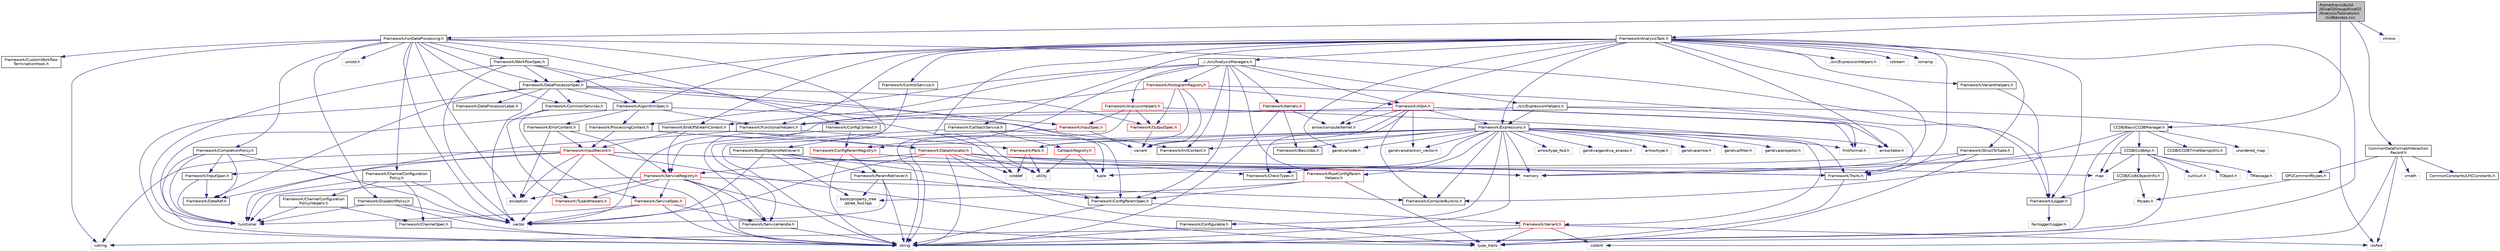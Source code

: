 digraph "/home/travis/build/AliceO2Group/AliceO2/Analysis/Tutorials/src/ccdbaccess.cxx"
{
 // INTERACTIVE_SVG=YES
  bgcolor="transparent";
  edge [fontname="Helvetica",fontsize="10",labelfontname="Helvetica",labelfontsize="10"];
  node [fontname="Helvetica",fontsize="10",shape=record];
  Node0 [label="/home/travis/build\l/AliceO2Group/AliceO2\l/Analysis/Tutorials/src\l/ccdbaccess.cxx",height=0.2,width=0.4,color="black", fillcolor="grey75", style="filled", fontcolor="black"];
  Node0 -> Node1 [color="midnightblue",fontsize="10",style="solid",fontname="Helvetica"];
  Node1 [label="Framework/runDataProcessing.h",height=0.2,width=0.4,color="black",URL="$db/dd0/runDataProcessing_8h.html"];
  Node1 -> Node2 [color="midnightblue",fontsize="10",style="solid",fontname="Helvetica"];
  Node2 [label="Framework/ChannelConfiguration\lPolicy.h",height=0.2,width=0.4,color="black",URL="$dd/d0f/ChannelConfigurationPolicy_8h.html"];
  Node2 -> Node3 [color="midnightblue",fontsize="10",style="solid",fontname="Helvetica"];
  Node3 [label="Framework/ChannelConfiguration\lPolicyHelpers.h",height=0.2,width=0.4,color="black",URL="$d6/d05/ChannelConfigurationPolicyHelpers_8h.html"];
  Node3 -> Node4 [color="midnightblue",fontsize="10",style="solid",fontname="Helvetica"];
  Node4 [label="Framework/ChannelSpec.h",height=0.2,width=0.4,color="black",URL="$d6/d72/ChannelSpec_8h.html"];
  Node4 -> Node5 [color="midnightblue",fontsize="10",style="solid",fontname="Helvetica"];
  Node5 [label="string",height=0.2,width=0.4,color="grey75"];
  Node3 -> Node6 [color="midnightblue",fontsize="10",style="solid",fontname="Helvetica"];
  Node6 [label="functional",height=0.2,width=0.4,color="grey75"];
  Node2 -> Node4 [color="midnightblue",fontsize="10",style="solid",fontname="Helvetica"];
  Node2 -> Node7 [color="midnightblue",fontsize="10",style="solid",fontname="Helvetica"];
  Node7 [label="vector",height=0.2,width=0.4,color="grey75"];
  Node2 -> Node6 [color="midnightblue",fontsize="10",style="solid",fontname="Helvetica"];
  Node1 -> Node8 [color="midnightblue",fontsize="10",style="solid",fontname="Helvetica"];
  Node8 [label="Framework/CompletionPolicy.h",height=0.2,width=0.4,color="black",URL="$df/dd6/CompletionPolicy_8h.html"];
  Node8 -> Node9 [color="midnightblue",fontsize="10",style="solid",fontname="Helvetica"];
  Node9 [label="Framework/DataRef.h",height=0.2,width=0.4,color="black",URL="$d5/dfb/DataRef_8h.html"];
  Node8 -> Node10 [color="midnightblue",fontsize="10",style="solid",fontname="Helvetica"];
  Node10 [label="Framework/InputSpan.h",height=0.2,width=0.4,color="black",URL="$da/d0f/InputSpan_8h.html"];
  Node10 -> Node9 [color="midnightblue",fontsize="10",style="solid",fontname="Helvetica"];
  Node10 -> Node6 [color="midnightblue",fontsize="10",style="solid",fontname="Helvetica"];
  Node8 -> Node6 [color="midnightblue",fontsize="10",style="solid",fontname="Helvetica"];
  Node8 -> Node5 [color="midnightblue",fontsize="10",style="solid",fontname="Helvetica"];
  Node8 -> Node7 [color="midnightblue",fontsize="10",style="solid",fontname="Helvetica"];
  Node1 -> Node11 [color="midnightblue",fontsize="10",style="solid",fontname="Helvetica"];
  Node11 [label="Framework/DispatchPolicy.h",height=0.2,width=0.4,color="black",URL="$da/de6/DispatchPolicy_8h.html"];
  Node11 -> Node6 [color="midnightblue",fontsize="10",style="solid",fontname="Helvetica"];
  Node11 -> Node5 [color="midnightblue",fontsize="10",style="solid",fontname="Helvetica"];
  Node11 -> Node7 [color="midnightblue",fontsize="10",style="solid",fontname="Helvetica"];
  Node1 -> Node12 [color="midnightblue",fontsize="10",style="solid",fontname="Helvetica"];
  Node12 [label="Framework/DataProcessorSpec.h",height=0.2,width=0.4,color="black",URL="$d0/df4/DataProcessorSpec_8h.html"];
  Node12 -> Node13 [color="midnightblue",fontsize="10",style="solid",fontname="Helvetica"];
  Node13 [label="Framework/AlgorithmSpec.h",height=0.2,width=0.4,color="black",URL="$d0/d14/AlgorithmSpec_8h.html"];
  Node13 -> Node14 [color="midnightblue",fontsize="10",style="solid",fontname="Helvetica"];
  Node14 [label="Framework/ProcessingContext.h",height=0.2,width=0.4,color="black",URL="$de/d6a/ProcessingContext_8h.html"];
  Node14 -> Node15 [color="midnightblue",fontsize="10",style="solid",fontname="Helvetica"];
  Node15 [label="Framework/InputRecord.h",height=0.2,width=0.4,color="red",URL="$d6/d5c/InputRecord_8h.html"];
  Node15 -> Node9 [color="midnightblue",fontsize="10",style="solid",fontname="Helvetica"];
  Node15 -> Node10 [color="midnightblue",fontsize="10",style="solid",fontname="Helvetica"];
  Node15 -> Node33 [color="midnightblue",fontsize="10",style="solid",fontname="Helvetica"];
  Node33 [label="Framework/Traits.h",height=0.2,width=0.4,color="black",URL="$db/d31/Traits_8h.html"];
  Node33 -> Node32 [color="midnightblue",fontsize="10",style="solid",fontname="Helvetica"];
  Node32 [label="type_traits",height=0.2,width=0.4,color="grey75"];
  Node15 -> Node5 [color="midnightblue",fontsize="10",style="solid",fontname="Helvetica"];
  Node15 -> Node7 [color="midnightblue",fontsize="10",style="solid",fontname="Helvetica"];
  Node15 -> Node56 [color="midnightblue",fontsize="10",style="solid",fontname="Helvetica"];
  Node56 [label="cstring",height=0.2,width=0.4,color="grey75"];
  Node15 -> Node93 [color="midnightblue",fontsize="10",style="solid",fontname="Helvetica"];
  Node93 [label="exception",height=0.2,width=0.4,color="grey75"];
  Node15 -> Node26 [color="midnightblue",fontsize="10",style="solid",fontname="Helvetica"];
  Node26 [label="memory",height=0.2,width=0.4,color="grey75"];
  Node15 -> Node32 [color="midnightblue",fontsize="10",style="solid",fontname="Helvetica"];
  Node14 -> Node94 [color="midnightblue",fontsize="10",style="solid",fontname="Helvetica"];
  Node94 [label="Framework/DataAllocator.h",height=0.2,width=0.4,color="red",URL="$d1/d28/DataAllocator_8h.html"];
  Node94 -> Node33 [color="midnightblue",fontsize="10",style="solid",fontname="Helvetica"];
  Node94 -> Node85 [color="midnightblue",fontsize="10",style="solid",fontname="Helvetica"];
  Node85 [label="Framework/CheckTypes.h",height=0.2,width=0.4,color="black",URL="$d1/d00/CheckTypes_8h.html"];
  Node94 -> Node106 [color="midnightblue",fontsize="10",style="solid",fontname="Helvetica"];
  Node106 [label="Framework/ServiceRegistry.h",height=0.2,width=0.4,color="red",URL="$d8/d17/ServiceRegistry_8h.html"];
  Node106 -> Node107 [color="midnightblue",fontsize="10",style="solid",fontname="Helvetica"];
  Node107 [label="Framework/ServiceHandle.h",height=0.2,width=0.4,color="black",URL="$d3/d28/ServiceHandle_8h.html"];
  Node107 -> Node5 [color="midnightblue",fontsize="10",style="solid",fontname="Helvetica"];
  Node106 -> Node108 [color="midnightblue",fontsize="10",style="solid",fontname="Helvetica"];
  Node108 [label="Framework/ServiceSpec.h",height=0.2,width=0.4,color="red",URL="$d4/d61/ServiceSpec_8h.html"];
  Node108 -> Node107 [color="midnightblue",fontsize="10",style="solid",fontname="Helvetica"];
  Node108 -> Node6 [color="midnightblue",fontsize="10",style="solid",fontname="Helvetica"];
  Node108 -> Node5 [color="midnightblue",fontsize="10",style="solid",fontname="Helvetica"];
  Node108 -> Node7 [color="midnightblue",fontsize="10",style="solid",fontname="Helvetica"];
  Node106 -> Node116 [color="midnightblue",fontsize="10",style="solid",fontname="Helvetica"];
  Node116 [label="Framework/CompilerBuiltins.h",height=0.2,width=0.4,color="black",URL="$d9/de8/CompilerBuiltins_8h.html"];
  Node106 -> Node111 [color="midnightblue",fontsize="10",style="solid",fontname="Helvetica"];
  Node111 [label="Framework/TypeIdHelpers.h",height=0.2,width=0.4,color="red",URL="$d2/d9a/TypeIdHelpers_8h.html"];
  Node106 -> Node93 [color="midnightblue",fontsize="10",style="solid",fontname="Helvetica"];
  Node106 -> Node6 [color="midnightblue",fontsize="10",style="solid",fontname="Helvetica"];
  Node106 -> Node5 [color="midnightblue",fontsize="10",style="solid",fontname="Helvetica"];
  Node106 -> Node32 [color="midnightblue",fontsize="10",style="solid",fontname="Helvetica"];
  Node94 -> Node7 [color="midnightblue",fontsize="10",style="solid",fontname="Helvetica"];
  Node94 -> Node41 [color="midnightblue",fontsize="10",style="solid",fontname="Helvetica"];
  Node41 [label="map",height=0.2,width=0.4,color="grey75"];
  Node94 -> Node5 [color="midnightblue",fontsize="10",style="solid",fontname="Helvetica"];
  Node94 -> Node38 [color="midnightblue",fontsize="10",style="solid",fontname="Helvetica"];
  Node38 [label="utility",height=0.2,width=0.4,color="grey75"];
  Node94 -> Node32 [color="midnightblue",fontsize="10",style="solid",fontname="Helvetica"];
  Node94 -> Node90 [color="midnightblue",fontsize="10",style="solid",fontname="Helvetica"];
  Node90 [label="cstddef",height=0.2,width=0.4,color="grey75"];
  Node13 -> Node118 [color="midnightblue",fontsize="10",style="solid",fontname="Helvetica"];
  Node118 [label="Framework/ErrorContext.h",height=0.2,width=0.4,color="black",URL="$d7/dad/ErrorContext_8h.html"];
  Node118 -> Node15 [color="midnightblue",fontsize="10",style="solid",fontname="Helvetica"];
  Node118 -> Node106 [color="midnightblue",fontsize="10",style="solid",fontname="Helvetica"];
  Node118 -> Node93 [color="midnightblue",fontsize="10",style="solid",fontname="Helvetica"];
  Node13 -> Node119 [color="midnightblue",fontsize="10",style="solid",fontname="Helvetica"];
  Node119 [label="Framework/InitContext.h",height=0.2,width=0.4,color="black",URL="$d4/d2b/InitContext_8h.html"];
  Node13 -> Node120 [color="midnightblue",fontsize="10",style="solid",fontname="Helvetica"];
  Node120 [label="Framework/FunctionalHelpers.h",height=0.2,width=0.4,color="black",URL="$de/d9b/FunctionalHelpers_8h.html"];
  Node120 -> Node121 [color="midnightblue",fontsize="10",style="solid",fontname="Helvetica"];
  Node121 [label="Framework/Pack.h",height=0.2,width=0.4,color="red",URL="$dd/dce/Pack_8h.html"];
  Node121 -> Node90 [color="midnightblue",fontsize="10",style="solid",fontname="Helvetica"];
  Node121 -> Node38 [color="midnightblue",fontsize="10",style="solid",fontname="Helvetica"];
  Node120 -> Node6 [color="midnightblue",fontsize="10",style="solid",fontname="Helvetica"];
  Node13 -> Node6 [color="midnightblue",fontsize="10",style="solid",fontname="Helvetica"];
  Node12 -> Node122 [color="midnightblue",fontsize="10",style="solid",fontname="Helvetica"];
  Node122 [label="Framework/ConfigParamSpec.h",height=0.2,width=0.4,color="black",URL="$d0/d1c/ConfigParamSpec_8h.html"];
  Node122 -> Node123 [color="midnightblue",fontsize="10",style="solid",fontname="Helvetica"];
  Node123 [label="Framework/Variant.h",height=0.2,width=0.4,color="red",URL="$de/d56/Variant_8h.html"];
  Node123 -> Node32 [color="midnightblue",fontsize="10",style="solid",fontname="Helvetica"];
  Node123 -> Node56 [color="midnightblue",fontsize="10",style="solid",fontname="Helvetica"];
  Node123 -> Node54 [color="midnightblue",fontsize="10",style="solid",fontname="Helvetica"];
  Node54 [label="cstdint",height=0.2,width=0.4,color="grey75"];
  Node123 -> Node80 [color="midnightblue",fontsize="10",style="solid",fontname="Helvetica"];
  Node80 [label="iosfwd",height=0.2,width=0.4,color="grey75"];
  Node123 -> Node5 [color="midnightblue",fontsize="10",style="solid",fontname="Helvetica"];
  Node122 -> Node5 [color="midnightblue",fontsize="10",style="solid",fontname="Helvetica"];
  Node12 -> Node126 [color="midnightblue",fontsize="10",style="solid",fontname="Helvetica"];
  Node126 [label="Framework/DataProcessorLabel.h",height=0.2,width=0.4,color="black",URL="$d1/df2/DataProcessorLabel_8h.html"];
  Node12 -> Node9 [color="midnightblue",fontsize="10",style="solid",fontname="Helvetica"];
  Node12 -> Node64 [color="midnightblue",fontsize="10",style="solid",fontname="Helvetica"];
  Node64 [label="Framework/InputSpec.h",height=0.2,width=0.4,color="red",URL="$d5/d3f/InputSpec_8h.html"];
  Node64 -> Node5 [color="midnightblue",fontsize="10",style="solid",fontname="Helvetica"];
  Node64 -> Node63 [color="midnightblue",fontsize="10",style="solid",fontname="Helvetica"];
  Node63 [label="variant",height=0.2,width=0.4,color="grey75"];
  Node12 -> Node52 [color="midnightblue",fontsize="10",style="solid",fontname="Helvetica"];
  Node52 [label="Framework/OutputSpec.h",height=0.2,width=0.4,color="red",URL="$db/d2d/OutputSpec_8h.html"];
  Node52 -> Node63 [color="midnightblue",fontsize="10",style="solid",fontname="Helvetica"];
  Node12 -> Node127 [color="midnightblue",fontsize="10",style="solid",fontname="Helvetica"];
  Node127 [label="Framework/CommonServices.h",height=0.2,width=0.4,color="black",URL="$d8/d02/CommonServices_8h.html"];
  Node127 -> Node108 [color="midnightblue",fontsize="10",style="solid",fontname="Helvetica"];
  Node127 -> Node111 [color="midnightblue",fontsize="10",style="solid",fontname="Helvetica"];
  Node12 -> Node5 [color="midnightblue",fontsize="10",style="solid",fontname="Helvetica"];
  Node12 -> Node7 [color="midnightblue",fontsize="10",style="solid",fontname="Helvetica"];
  Node1 -> Node128 [color="midnightblue",fontsize="10",style="solid",fontname="Helvetica"];
  Node128 [label="Framework/WorkflowSpec.h",height=0.2,width=0.4,color="black",URL="$df/da1/WorkflowSpec_8h.html"];
  Node128 -> Node12 [color="midnightblue",fontsize="10",style="solid",fontname="Helvetica"];
  Node128 -> Node13 [color="midnightblue",fontsize="10",style="solid",fontname="Helvetica"];
  Node128 -> Node7 [color="midnightblue",fontsize="10",style="solid",fontname="Helvetica"];
  Node128 -> Node6 [color="midnightblue",fontsize="10",style="solid",fontname="Helvetica"];
  Node128 -> Node90 [color="midnightblue",fontsize="10",style="solid",fontname="Helvetica"];
  Node1 -> Node129 [color="midnightblue",fontsize="10",style="solid",fontname="Helvetica"];
  Node129 [label="Framework/ConfigContext.h",height=0.2,width=0.4,color="black",URL="$d7/d2e/ConfigContext_8h.html"];
  Node129 -> Node130 [color="midnightblue",fontsize="10",style="solid",fontname="Helvetica"];
  Node130 [label="Framework/ConfigParamRegistry.h",height=0.2,width=0.4,color="red",URL="$de/dc6/ConfigParamRegistry_8h.html"];
  Node130 -> Node131 [color="midnightblue",fontsize="10",style="solid",fontname="Helvetica"];
  Node131 [label="Framework/ParamRetriever.h",height=0.2,width=0.4,color="black",URL="$df/d72/ParamRetriever_8h.html"];
  Node131 -> Node122 [color="midnightblue",fontsize="10",style="solid",fontname="Helvetica"];
  Node131 -> Node132 [color="midnightblue",fontsize="10",style="solid",fontname="Helvetica"];
  Node132 [label="boost/property_tree\l/ptree_fwd.hpp",height=0.2,width=0.4,color="grey75"];
  Node131 -> Node5 [color="midnightblue",fontsize="10",style="solid",fontname="Helvetica"];
  Node131 -> Node7 [color="midnightblue",fontsize="10",style="solid",fontname="Helvetica"];
  Node130 -> Node26 [color="midnightblue",fontsize="10",style="solid",fontname="Helvetica"];
  Node130 -> Node5 [color="midnightblue",fontsize="10",style="solid",fontname="Helvetica"];
  Node129 -> Node106 [color="midnightblue",fontsize="10",style="solid",fontname="Helvetica"];
  Node1 -> Node135 [color="midnightblue",fontsize="10",style="solid",fontname="Helvetica"];
  Node135 [label="Framework/BoostOptionsRetriever.h",height=0.2,width=0.4,color="black",URL="$d3/d7e/BoostOptionsRetriever_8h.html"];
  Node135 -> Node122 [color="midnightblue",fontsize="10",style="solid",fontname="Helvetica"];
  Node135 -> Node131 [color="midnightblue",fontsize="10",style="solid",fontname="Helvetica"];
  Node135 -> Node132 [color="midnightblue",fontsize="10",style="solid",fontname="Helvetica"];
  Node135 -> Node26 [color="midnightblue",fontsize="10",style="solid",fontname="Helvetica"];
  Node135 -> Node7 [color="midnightblue",fontsize="10",style="solid",fontname="Helvetica"];
  Node1 -> Node136 [color="midnightblue",fontsize="10",style="solid",fontname="Helvetica"];
  Node136 [label="Framework/CustomWorkflow\lTerminationHook.h",height=0.2,width=0.4,color="black",URL="$da/def/CustomWorkflowTerminationHook_8h.html"];
  Node1 -> Node127 [color="midnightblue",fontsize="10",style="solid",fontname="Helvetica"];
  Node1 -> Node137 [color="midnightblue",fontsize="10",style="solid",fontname="Helvetica"];
  Node137 [label="Framework/Logger.h",height=0.2,width=0.4,color="black",URL="$dd/da4/Logger_8h.html"];
  Node137 -> Node138 [color="midnightblue",fontsize="10",style="solid",fontname="Helvetica"];
  Node138 [label="fairlogger/Logger.h",height=0.2,width=0.4,color="grey75"];
  Node1 -> Node139 [color="midnightblue",fontsize="10",style="solid",fontname="Helvetica"];
  Node139 [label="unistd.h",height=0.2,width=0.4,color="grey75"];
  Node1 -> Node7 [color="midnightblue",fontsize="10",style="solid",fontname="Helvetica"];
  Node1 -> Node56 [color="midnightblue",fontsize="10",style="solid",fontname="Helvetica"];
  Node1 -> Node93 [color="midnightblue",fontsize="10",style="solid",fontname="Helvetica"];
  Node0 -> Node140 [color="midnightblue",fontsize="10",style="solid",fontname="Helvetica"];
  Node140 [label="Framework/AnalysisTask.h",height=0.2,width=0.4,color="black",URL="$d6/d57/AnalysisTask_8h.html"];
  Node140 -> Node141 [color="midnightblue",fontsize="10",style="solid",fontname="Helvetica"];
  Node141 [label="../../src/AnalysisManagers.h",height=0.2,width=0.4,color="black",URL="$df/db8/AnalysisManagers_8h.html"];
  Node141 -> Node142 [color="midnightblue",fontsize="10",style="solid",fontname="Helvetica"];
  Node142 [label="Framework/AnalysisHelpers.h",height=0.2,width=0.4,color="red",URL="$db/d34/AnalysisHelpers_8h.html"];
  Node142 -> Node33 [color="midnightblue",fontsize="10",style="solid",fontname="Helvetica"];
  Node142 -> Node52 [color="midnightblue",fontsize="10",style="solid",fontname="Helvetica"];
  Node142 -> Node64 [color="midnightblue",fontsize="10",style="solid",fontname="Helvetica"];
  Node142 -> Node5 [color="midnightblue",fontsize="10",style="solid",fontname="Helvetica"];
  Node141 -> Node180 [color="midnightblue",fontsize="10",style="solid",fontname="Helvetica"];
  Node180 [label="Framework/Kernels.h",height=0.2,width=0.4,color="red",URL="$d0/d92/Kernels_8h.html"];
  Node180 -> Node146 [color="midnightblue",fontsize="10",style="solid",fontname="Helvetica"];
  Node146 [label="Framework/BasicOps.h",height=0.2,width=0.4,color="black",URL="$dd/dc2/BasicOps_8h.html"];
  Node180 -> Node162 [color="midnightblue",fontsize="10",style="solid",fontname="Helvetica"];
  Node162 [label="arrow/compute/kernel.h",height=0.2,width=0.4,color="grey75"];
  Node180 -> Node5 [color="midnightblue",fontsize="10",style="solid",fontname="Helvetica"];
  Node141 -> Node144 [color="midnightblue",fontsize="10",style="solid",fontname="Helvetica"];
  Node144 [label="Framework/ASoA.h",height=0.2,width=0.4,color="red",URL="$de/d33/ASoA_8h.html"];
  Node144 -> Node121 [color="midnightblue",fontsize="10",style="solid",fontname="Helvetica"];
  Node144 -> Node85 [color="midnightblue",fontsize="10",style="solid",fontname="Helvetica"];
  Node144 -> Node120 [color="midnightblue",fontsize="10",style="solid",fontname="Helvetica"];
  Node144 -> Node116 [color="midnightblue",fontsize="10",style="solid",fontname="Helvetica"];
  Node144 -> Node33 [color="midnightblue",fontsize="10",style="solid",fontname="Helvetica"];
  Node144 -> Node145 [color="midnightblue",fontsize="10",style="solid",fontname="Helvetica"];
  Node145 [label="Framework/Expressions.h",height=0.2,width=0.4,color="black",URL="$d0/d91/Expressions_8h.html"];
  Node145 -> Node146 [color="midnightblue",fontsize="10",style="solid",fontname="Helvetica"];
  Node145 -> Node116 [color="midnightblue",fontsize="10",style="solid",fontname="Helvetica"];
  Node145 -> Node121 [color="midnightblue",fontsize="10",style="solid",fontname="Helvetica"];
  Node145 -> Node85 [color="midnightblue",fontsize="10",style="solid",fontname="Helvetica"];
  Node145 -> Node147 [color="midnightblue",fontsize="10",style="solid",fontname="Helvetica"];
  Node147 [label="Framework/Configurable.h",height=0.2,width=0.4,color="black",URL="$d9/dff/Configurable_8h.html"];
  Node147 -> Node5 [color="midnightblue",fontsize="10",style="solid",fontname="Helvetica"];
  Node145 -> Node123 [color="midnightblue",fontsize="10",style="solid",fontname="Helvetica"];
  Node145 -> Node119 [color="midnightblue",fontsize="10",style="solid",fontname="Helvetica"];
  Node145 -> Node130 [color="midnightblue",fontsize="10",style="solid",fontname="Helvetica"];
  Node145 -> Node148 [color="midnightblue",fontsize="10",style="solid",fontname="Helvetica"];
  Node148 [label="Framework/RootConfigParam\lHelpers.h",height=0.2,width=0.4,color="red",URL="$da/d88/RootConfigParamHelpers_8h.html"];
  Node148 -> Node122 [color="midnightblue",fontsize="10",style="solid",fontname="Helvetica"];
  Node148 -> Node132 [color="midnightblue",fontsize="10",style="solid",fontname="Helvetica"];
  Node148 -> Node32 [color="midnightblue",fontsize="10",style="solid",fontname="Helvetica"];
  Node145 -> Node149 [color="midnightblue",fontsize="10",style="solid",fontname="Helvetica"];
  Node149 [label="arrow/type_fwd.h",height=0.2,width=0.4,color="grey75"];
  Node145 -> Node150 [color="midnightblue",fontsize="10",style="solid",fontname="Helvetica"];
  Node150 [label="gandiva/gandiva_aliases.h",height=0.2,width=0.4,color="grey75"];
  Node145 -> Node151 [color="midnightblue",fontsize="10",style="solid",fontname="Helvetica"];
  Node151 [label="arrow/type.h",height=0.2,width=0.4,color="grey75"];
  Node145 -> Node152 [color="midnightblue",fontsize="10",style="solid",fontname="Helvetica"];
  Node152 [label="gandiva/arrow.h",height=0.2,width=0.4,color="grey75"];
  Node145 -> Node153 [color="midnightblue",fontsize="10",style="solid",fontname="Helvetica"];
  Node153 [label="arrow/table.h",height=0.2,width=0.4,color="grey75"];
  Node145 -> Node154 [color="midnightblue",fontsize="10",style="solid",fontname="Helvetica"];
  Node154 [label="gandiva/selection_vector.h",height=0.2,width=0.4,color="grey75"];
  Node145 -> Node155 [color="midnightblue",fontsize="10",style="solid",fontname="Helvetica"];
  Node155 [label="gandiva/node.h",height=0.2,width=0.4,color="grey75"];
  Node145 -> Node156 [color="midnightblue",fontsize="10",style="solid",fontname="Helvetica"];
  Node156 [label="gandiva/filter.h",height=0.2,width=0.4,color="grey75"];
  Node145 -> Node157 [color="midnightblue",fontsize="10",style="solid",fontname="Helvetica"];
  Node157 [label="gandiva/projector.h",height=0.2,width=0.4,color="grey75"];
  Node145 -> Node158 [color="midnightblue",fontsize="10",style="solid",fontname="Helvetica"];
  Node158 [label="fmt/format.h",height=0.2,width=0.4,color="grey75"];
  Node145 -> Node63 [color="midnightblue",fontsize="10",style="solid",fontname="Helvetica"];
  Node145 -> Node5 [color="midnightblue",fontsize="10",style="solid",fontname="Helvetica"];
  Node145 -> Node26 [color="midnightblue",fontsize="10",style="solid",fontname="Helvetica"];
  Node144 -> Node153 [color="midnightblue",fontsize="10",style="solid",fontname="Helvetica"];
  Node144 -> Node162 [color="midnightblue",fontsize="10",style="solid",fontname="Helvetica"];
  Node144 -> Node154 [color="midnightblue",fontsize="10",style="solid",fontname="Helvetica"];
  Node144 -> Node158 [color="midnightblue",fontsize="10",style="solid",fontname="Helvetica"];
  Node141 -> Node14 [color="midnightblue",fontsize="10",style="solid",fontname="Helvetica"];
  Node141 -> Node183 [color="midnightblue",fontsize="10",style="solid",fontname="Helvetica"];
  Node183 [label="Framework/EndOfStreamContext.h",height=0.2,width=0.4,color="black",URL="$d0/d77/EndOfStreamContext_8h.html"];
  Node183 -> Node15 [color="midnightblue",fontsize="10",style="solid",fontname="Helvetica"];
  Node183 -> Node106 [color="midnightblue",fontsize="10",style="solid",fontname="Helvetica"];
  Node183 -> Node94 [color="midnightblue",fontsize="10",style="solid",fontname="Helvetica"];
  Node141 -> Node184 [color="midnightblue",fontsize="10",style="solid",fontname="Helvetica"];
  Node184 [label="Framework/HistogramRegistry.h",height=0.2,width=0.4,color="red",URL="$da/dd6/HistogramRegistry_8h.html"];
  Node184 -> Node144 [color="midnightblue",fontsize="10",style="solid",fontname="Helvetica"];
  Node184 -> Node120 [color="midnightblue",fontsize="10",style="solid",fontname="Helvetica"];
  Node184 -> Node137 [color="midnightblue",fontsize="10",style="solid",fontname="Helvetica"];
  Node184 -> Node52 [color="midnightblue",fontsize="10",style="solid",fontname="Helvetica"];
  Node184 -> Node5 [color="midnightblue",fontsize="10",style="solid",fontname="Helvetica"];
  Node184 -> Node63 [color="midnightblue",fontsize="10",style="solid",fontname="Helvetica"];
  Node141 -> Node122 [color="midnightblue",fontsize="10",style="solid",fontname="Helvetica"];
  Node141 -> Node130 [color="midnightblue",fontsize="10",style="solid",fontname="Helvetica"];
  Node141 -> Node119 [color="midnightblue",fontsize="10",style="solid",fontname="Helvetica"];
  Node141 -> Node148 [color="midnightblue",fontsize="10",style="solid",fontname="Helvetica"];
  Node141 -> Node191 [color="midnightblue",fontsize="10",style="solid",fontname="Helvetica"];
  Node191 [label="../src/ExpressionHelpers.h",height=0.2,width=0.4,color="black",URL="$d1/d83/ExpressionHelpers_8h.html"];
  Node191 -> Node145 [color="midnightblue",fontsize="10",style="solid",fontname="Helvetica"];
  Node191 -> Node7 [color="midnightblue",fontsize="10",style="solid",fontname="Helvetica"];
  Node191 -> Node80 [color="midnightblue",fontsize="10",style="solid",fontname="Helvetica"];
  Node191 -> Node158 [color="midnightblue",fontsize="10",style="solid",fontname="Helvetica"];
  Node140 -> Node13 [color="midnightblue",fontsize="10",style="solid",fontname="Helvetica"];
  Node140 -> Node192 [color="midnightblue",fontsize="10",style="solid",fontname="Helvetica"];
  Node192 [label="Framework/CallbackService.h",height=0.2,width=0.4,color="black",URL="$d9/d7f/CallbackService_8h.html"];
  Node192 -> Node193 [color="midnightblue",fontsize="10",style="solid",fontname="Helvetica"];
  Node193 [label="CallbackRegistry.h",height=0.2,width=0.4,color="red",URL="$d7/d3e/CallbackRegistry_8h.html",tooltip="A generic registry for callbacks. "];
  Node193 -> Node164 [color="midnightblue",fontsize="10",style="solid",fontname="Helvetica"];
  Node164 [label="tuple",height=0.2,width=0.4,color="grey75"];
  Node193 -> Node38 [color="midnightblue",fontsize="10",style="solid",fontname="Helvetica"];
  Node192 -> Node107 [color="midnightblue",fontsize="10",style="solid",fontname="Helvetica"];
  Node192 -> Node164 [color="midnightblue",fontsize="10",style="solid",fontname="Helvetica"];
  Node140 -> Node194 [color="midnightblue",fontsize="10",style="solid",fontname="Helvetica"];
  Node194 [label="Framework/ControlService.h",height=0.2,width=0.4,color="black",URL="$d2/d43/ControlService_8h.html"];
  Node194 -> Node107 [color="midnightblue",fontsize="10",style="solid",fontname="Helvetica"];
  Node140 -> Node12 [color="midnightblue",fontsize="10",style="solid",fontname="Helvetica"];
  Node140 -> Node145 [color="midnightblue",fontsize="10",style="solid",fontname="Helvetica"];
  Node140 -> Node195 [color="midnightblue",fontsize="10",style="solid",fontname="Helvetica"];
  Node195 [label="../src/ExpressionHelpers.h",height=0.2,width=0.4,color="grey75"];
  Node140 -> Node183 [color="midnightblue",fontsize="10",style="solid",fontname="Helvetica"];
  Node140 -> Node137 [color="midnightblue",fontsize="10",style="solid",fontname="Helvetica"];
  Node140 -> Node163 [color="midnightblue",fontsize="10",style="solid",fontname="Helvetica"];
  Node163 [label="Framework/StructToTuple.h",height=0.2,width=0.4,color="black",URL="$db/d4f/StructToTuple_8h.html"];
  Node163 -> Node33 [color="midnightblue",fontsize="10",style="solid",fontname="Helvetica"];
  Node163 -> Node164 [color="midnightblue",fontsize="10",style="solid",fontname="Helvetica"];
  Node163 -> Node32 [color="midnightblue",fontsize="10",style="solid",fontname="Helvetica"];
  Node140 -> Node120 [color="midnightblue",fontsize="10",style="solid",fontname="Helvetica"];
  Node140 -> Node33 [color="midnightblue",fontsize="10",style="solid",fontname="Helvetica"];
  Node140 -> Node165 [color="midnightblue",fontsize="10",style="solid",fontname="Helvetica"];
  Node165 [label="Framework/VariantHelpers.h",height=0.2,width=0.4,color="black",URL="$d7/dbe/VariantHelpers_8h.html"];
  Node165 -> Node116 [color="midnightblue",fontsize="10",style="solid",fontname="Helvetica"];
  Node140 -> Node162 [color="midnightblue",fontsize="10",style="solid",fontname="Helvetica"];
  Node140 -> Node153 [color="midnightblue",fontsize="10",style="solid",fontname="Helvetica"];
  Node140 -> Node155 [color="midnightblue",fontsize="10",style="solid",fontname="Helvetica"];
  Node140 -> Node32 [color="midnightblue",fontsize="10",style="solid",fontname="Helvetica"];
  Node140 -> Node38 [color="midnightblue",fontsize="10",style="solid",fontname="Helvetica"];
  Node140 -> Node26 [color="midnightblue",fontsize="10",style="solid",fontname="Helvetica"];
  Node140 -> Node86 [color="midnightblue",fontsize="10",style="solid",fontname="Helvetica"];
  Node86 [label="sstream",height=0.2,width=0.4,color="grey75"];
  Node140 -> Node196 [color="midnightblue",fontsize="10",style="solid",fontname="Helvetica"];
  Node196 [label="iomanip",height=0.2,width=0.4,color="grey75"];
  Node0 -> Node197 [color="midnightblue",fontsize="10",style="solid",fontname="Helvetica"];
  Node197 [label="CCDB/BasicCCDBManager.h",height=0.2,width=0.4,color="black",URL="$d5/df3/BasicCCDBManager_8h.html"];
  Node197 -> Node198 [color="midnightblue",fontsize="10",style="solid",fontname="Helvetica"];
  Node198 [label="CCDB/CcdbApi.h",height=0.2,width=0.4,color="black",URL="$dd/d3e/CcdbApi_8h.html"];
  Node198 -> Node5 [color="midnightblue",fontsize="10",style="solid",fontname="Helvetica"];
  Node198 -> Node26 [color="midnightblue",fontsize="10",style="solid",fontname="Helvetica"];
  Node198 -> Node41 [color="midnightblue",fontsize="10",style="solid",fontname="Helvetica"];
  Node198 -> Node199 [color="midnightblue",fontsize="10",style="solid",fontname="Helvetica"];
  Node199 [label="curl/curl.h",height=0.2,width=0.4,color="grey75"];
  Node198 -> Node200 [color="midnightblue",fontsize="10",style="solid",fontname="Helvetica"];
  Node200 [label="TObject.h",height=0.2,width=0.4,color="grey75"];
  Node198 -> Node21 [color="midnightblue",fontsize="10",style="solid",fontname="Helvetica"];
  Node21 [label="TMessage.h",height=0.2,width=0.4,color="grey75"];
  Node198 -> Node201 [color="midnightblue",fontsize="10",style="solid",fontname="Helvetica"];
  Node201 [label="CCDB/CcdbObjectInfo.h",height=0.2,width=0.4,color="black",URL="$d4/dab/CcdbObjectInfo_8h.html"];
  Node201 -> Node202 [color="midnightblue",fontsize="10",style="solid",fontname="Helvetica"];
  Node202 [label="Rtypes.h",height=0.2,width=0.4,color="grey75"];
  Node201 -> Node137 [color="midnightblue",fontsize="10",style="solid",fontname="Helvetica"];
  Node197 -> Node203 [color="midnightblue",fontsize="10",style="solid",fontname="Helvetica"];
  Node203 [label="CCDB/CCDBTimeStampUtils.h",height=0.2,width=0.4,color="black",URL="$da/d86/CCDBTimeStampUtils_8h.html"];
  Node197 -> Node5 [color="midnightblue",fontsize="10",style="solid",fontname="Helvetica"];
  Node197 -> Node41 [color="midnightblue",fontsize="10",style="solid",fontname="Helvetica"];
  Node197 -> Node75 [color="midnightblue",fontsize="10",style="solid",fontname="Helvetica"];
  Node75 [label="unordered_map",height=0.2,width=0.4,color="grey75"];
  Node197 -> Node26 [color="midnightblue",fontsize="10",style="solid",fontname="Helvetica"];
  Node0 -> Node204 [color="midnightblue",fontsize="10",style="solid",fontname="Helvetica"];
  Node204 [label="CommonDataFormat/Interaction\lRecord.h",height=0.2,width=0.4,color="black",URL="$d9/d80/InteractionRecord_8h.html"];
  Node204 -> Node205 [color="midnightblue",fontsize="10",style="solid",fontname="Helvetica"];
  Node205 [label="GPUCommonRtypes.h",height=0.2,width=0.4,color="black",URL="$d2/d45/GPUCommonRtypes_8h.html"];
  Node205 -> Node202 [color="midnightblue",fontsize="10",style="solid",fontname="Helvetica"];
  Node204 -> Node80 [color="midnightblue",fontsize="10",style="solid",fontname="Helvetica"];
  Node204 -> Node54 [color="midnightblue",fontsize="10",style="solid",fontname="Helvetica"];
  Node204 -> Node171 [color="midnightblue",fontsize="10",style="solid",fontname="Helvetica"];
  Node171 [label="cmath",height=0.2,width=0.4,color="grey75"];
  Node204 -> Node206 [color="midnightblue",fontsize="10",style="solid",fontname="Helvetica"];
  Node206 [label="CommonConstants/LHCConstants.h",height=0.2,width=0.4,color="black",URL="$d4/dc6/LHCConstants_8h.html",tooltip="Header to collect LHC related constants. "];
  Node0 -> Node68 [color="midnightblue",fontsize="10",style="solid",fontname="Helvetica"];
  Node68 [label="chrono",height=0.2,width=0.4,color="grey75"];
}
